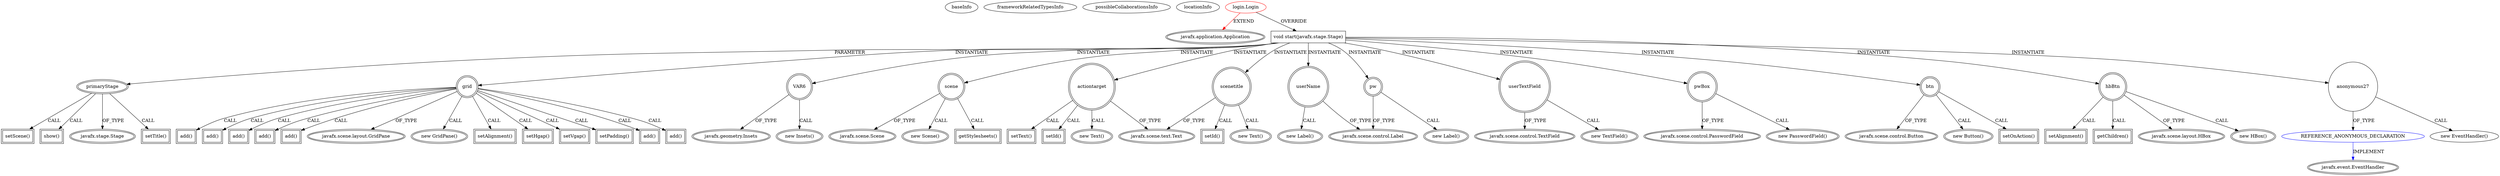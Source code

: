 digraph {
baseInfo[graphId=4540,category="extension_graph",isAnonymous=false,possibleRelation=true]
frameworkRelatedTypesInfo[0="javafx.application.Application"]
possibleCollaborationsInfo[0="4540~OVERRIDING_METHOD_DECLARATION-INSTANTIATION-~javafx.application.Application ~javafx.event.EventHandler ~false~true"]
locationInfo[projectName="theofilis-tutorial-javafx",filePath="/theofilis-tutorial-javafx/tutorial-javafx-master/Login/src/login/Login.java",contextSignature="Login",graphId="4540"]
0[label="login.Login",vertexType="ROOT_CLIENT_CLASS_DECLARATION",isFrameworkType=false,color=red]
1[label="javafx.application.Application",vertexType="FRAMEWORK_CLASS_TYPE",isFrameworkType=true,peripheries=2]
2[label="void start(javafx.stage.Stage)",vertexType="OVERRIDING_METHOD_DECLARATION",isFrameworkType=false,shape=box]
3[label="primaryStage",vertexType="PARAMETER_DECLARATION",isFrameworkType=true,peripheries=2]
4[label="javafx.stage.Stage",vertexType="FRAMEWORK_CLASS_TYPE",isFrameworkType=true,peripheries=2]
6[label="setTitle()",vertexType="INSIDE_CALL",isFrameworkType=true,peripheries=2,shape=box]
8[label="grid",vertexType="VARIABLE_EXPRESION",isFrameworkType=true,peripheries=2,shape=circle]
9[label="javafx.scene.layout.GridPane",vertexType="FRAMEWORK_CLASS_TYPE",isFrameworkType=true,peripheries=2]
7[label="new GridPane()",vertexType="CONSTRUCTOR_CALL",isFrameworkType=true,peripheries=2]
11[label="setAlignment()",vertexType="INSIDE_CALL",isFrameworkType=true,peripheries=2,shape=box]
13[label="setHgap()",vertexType="INSIDE_CALL",isFrameworkType=true,peripheries=2,shape=box]
15[label="setVgap()",vertexType="INSIDE_CALL",isFrameworkType=true,peripheries=2,shape=box]
17[label="setPadding()",vertexType="INSIDE_CALL",isFrameworkType=true,peripheries=2,shape=box]
19[label="VAR6",vertexType="VARIABLE_EXPRESION",isFrameworkType=true,peripheries=2,shape=circle]
20[label="javafx.geometry.Insets",vertexType="FRAMEWORK_CLASS_TYPE",isFrameworkType=true,peripheries=2]
18[label="new Insets()",vertexType="CONSTRUCTOR_CALL",isFrameworkType=true,peripheries=2]
22[label="scene",vertexType="VARIABLE_EXPRESION",isFrameworkType=true,peripheries=2,shape=circle]
23[label="javafx.scene.Scene",vertexType="FRAMEWORK_CLASS_TYPE",isFrameworkType=true,peripheries=2]
21[label="new Scene()",vertexType="CONSTRUCTOR_CALL",isFrameworkType=true,peripheries=2]
25[label="setScene()",vertexType="INSIDE_CALL",isFrameworkType=true,peripheries=2,shape=box]
27[label="scenetitle",vertexType="VARIABLE_EXPRESION",isFrameworkType=true,peripheries=2,shape=circle]
28[label="javafx.scene.text.Text",vertexType="FRAMEWORK_CLASS_TYPE",isFrameworkType=true,peripheries=2]
26[label="new Text()",vertexType="CONSTRUCTOR_CALL",isFrameworkType=true,peripheries=2]
30[label="add()",vertexType="INSIDE_CALL",isFrameworkType=true,peripheries=2,shape=box]
32[label="userName",vertexType="VARIABLE_EXPRESION",isFrameworkType=true,peripheries=2,shape=circle]
33[label="javafx.scene.control.Label",vertexType="FRAMEWORK_CLASS_TYPE",isFrameworkType=true,peripheries=2]
31[label="new Label()",vertexType="CONSTRUCTOR_CALL",isFrameworkType=true,peripheries=2]
35[label="add()",vertexType="INSIDE_CALL",isFrameworkType=true,peripheries=2,shape=box]
37[label="userTextField",vertexType="VARIABLE_EXPRESION",isFrameworkType=true,peripheries=2,shape=circle]
38[label="javafx.scene.control.TextField",vertexType="FRAMEWORK_CLASS_TYPE",isFrameworkType=true,peripheries=2]
36[label="new TextField()",vertexType="CONSTRUCTOR_CALL",isFrameworkType=true,peripheries=2]
40[label="add()",vertexType="INSIDE_CALL",isFrameworkType=true,peripheries=2,shape=box]
42[label="pw",vertexType="VARIABLE_EXPRESION",isFrameworkType=true,peripheries=2,shape=circle]
41[label="new Label()",vertexType="CONSTRUCTOR_CALL",isFrameworkType=true,peripheries=2]
45[label="add()",vertexType="INSIDE_CALL",isFrameworkType=true,peripheries=2,shape=box]
47[label="pwBox",vertexType="VARIABLE_EXPRESION",isFrameworkType=true,peripheries=2,shape=circle]
48[label="javafx.scene.control.PasswordField",vertexType="FRAMEWORK_CLASS_TYPE",isFrameworkType=true,peripheries=2]
46[label="new PasswordField()",vertexType="CONSTRUCTOR_CALL",isFrameworkType=true,peripheries=2]
50[label="add()",vertexType="INSIDE_CALL",isFrameworkType=true,peripheries=2,shape=box]
52[label="btn",vertexType="VARIABLE_EXPRESION",isFrameworkType=true,peripheries=2,shape=circle]
53[label="javafx.scene.control.Button",vertexType="FRAMEWORK_CLASS_TYPE",isFrameworkType=true,peripheries=2]
51[label="new Button()",vertexType="CONSTRUCTOR_CALL",isFrameworkType=true,peripheries=2]
55[label="hbBtn",vertexType="VARIABLE_EXPRESION",isFrameworkType=true,peripheries=2,shape=circle]
56[label="javafx.scene.layout.HBox",vertexType="FRAMEWORK_CLASS_TYPE",isFrameworkType=true,peripheries=2]
54[label="new HBox()",vertexType="CONSTRUCTOR_CALL",isFrameworkType=true,peripheries=2]
58[label="setAlignment()",vertexType="INSIDE_CALL",isFrameworkType=true,peripheries=2,shape=box]
60[label="getChildren()",vertexType="INSIDE_CALL",isFrameworkType=true,peripheries=2,shape=box]
62[label="add()",vertexType="INSIDE_CALL",isFrameworkType=true,peripheries=2,shape=box]
64[label="actiontarget",vertexType="VARIABLE_EXPRESION",isFrameworkType=true,peripheries=2,shape=circle]
63[label="new Text()",vertexType="CONSTRUCTOR_CALL",isFrameworkType=true,peripheries=2]
67[label="add()",vertexType="INSIDE_CALL",isFrameworkType=true,peripheries=2,shape=box]
69[label="setOnAction()",vertexType="INSIDE_CALL",isFrameworkType=true,peripheries=2,shape=box]
71[label="anonymous27",vertexType="VARIABLE_EXPRESION",isFrameworkType=false,shape=circle]
72[label="REFERENCE_ANONYMOUS_DECLARATION",vertexType="REFERENCE_ANONYMOUS_DECLARATION",isFrameworkType=false,color=blue]
73[label="javafx.event.EventHandler",vertexType="FRAMEWORK_INTERFACE_TYPE",isFrameworkType=true,peripheries=2]
70[label="new EventHandler()",vertexType="CONSTRUCTOR_CALL",isFrameworkType=false]
75[label="setText()",vertexType="INSIDE_CALL",isFrameworkType=true,peripheries=2,shape=box]
77[label="setId()",vertexType="INSIDE_CALL",isFrameworkType=true,peripheries=2,shape=box]
79[label="setId()",vertexType="INSIDE_CALL",isFrameworkType=true,peripheries=2,shape=box]
81[label="getStylesheets()",vertexType="INSIDE_CALL",isFrameworkType=true,peripheries=2,shape=box]
83[label="show()",vertexType="INSIDE_CALL",isFrameworkType=true,peripheries=2,shape=box]
0->1[label="EXTEND",color=red]
0->2[label="OVERRIDE"]
3->4[label="OF_TYPE"]
2->3[label="PARAMETER"]
3->6[label="CALL"]
2->8[label="INSTANTIATE"]
8->9[label="OF_TYPE"]
8->7[label="CALL"]
8->11[label="CALL"]
8->13[label="CALL"]
8->15[label="CALL"]
8->17[label="CALL"]
2->19[label="INSTANTIATE"]
19->20[label="OF_TYPE"]
19->18[label="CALL"]
2->22[label="INSTANTIATE"]
22->23[label="OF_TYPE"]
22->21[label="CALL"]
3->25[label="CALL"]
2->27[label="INSTANTIATE"]
27->28[label="OF_TYPE"]
27->26[label="CALL"]
8->30[label="CALL"]
2->32[label="INSTANTIATE"]
32->33[label="OF_TYPE"]
32->31[label="CALL"]
8->35[label="CALL"]
2->37[label="INSTANTIATE"]
37->38[label="OF_TYPE"]
37->36[label="CALL"]
8->40[label="CALL"]
2->42[label="INSTANTIATE"]
42->33[label="OF_TYPE"]
42->41[label="CALL"]
8->45[label="CALL"]
2->47[label="INSTANTIATE"]
47->48[label="OF_TYPE"]
47->46[label="CALL"]
8->50[label="CALL"]
2->52[label="INSTANTIATE"]
52->53[label="OF_TYPE"]
52->51[label="CALL"]
2->55[label="INSTANTIATE"]
55->56[label="OF_TYPE"]
55->54[label="CALL"]
55->58[label="CALL"]
55->60[label="CALL"]
8->62[label="CALL"]
2->64[label="INSTANTIATE"]
64->28[label="OF_TYPE"]
64->63[label="CALL"]
8->67[label="CALL"]
52->69[label="CALL"]
2->71[label="INSTANTIATE"]
72->73[label="IMPLEMENT",color=blue]
71->72[label="OF_TYPE"]
71->70[label="CALL"]
64->75[label="CALL"]
27->77[label="CALL"]
64->79[label="CALL"]
22->81[label="CALL"]
3->83[label="CALL"]
}
